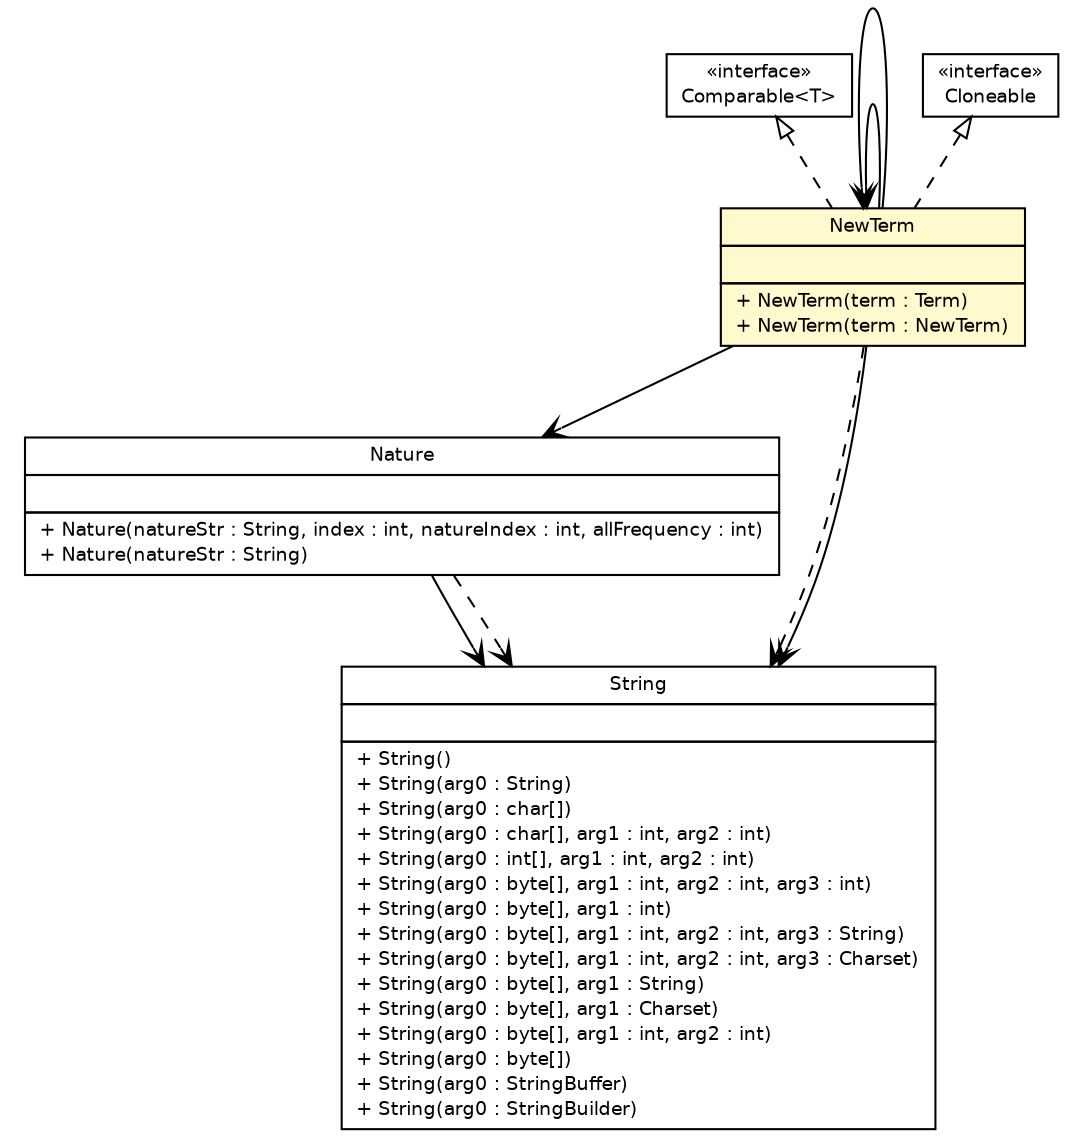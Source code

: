 #!/usr/local/bin/dot
#
# Class diagram 
# Generated by UmlGraph version 4.6 (http://www.spinellis.gr/sw/umlgraph)
#

digraph G {
	edge [fontname="Helvetica",fontsize=10,labelfontname="Helvetica",labelfontsize=10];
	node [fontname="Helvetica",fontsize=10,shape=plaintext];
	// org.soul.splitWord.NewTerm
	c3928 [label=<<table border="0" cellborder="1" cellspacing="0" cellpadding="2" port="p" bgcolor="lemonChiffon" href="./NewTerm.html">
		<tr><td><table border="0" cellspacing="0" cellpadding="1">
			<tr><td> NewTerm </td></tr>
		</table></td></tr>
		<tr><td><table border="0" cellspacing="0" cellpadding="1">
			<tr><td align="left">  </td></tr>
		</table></td></tr>
		<tr><td><table border="0" cellspacing="0" cellpadding="1">
			<tr><td align="left"> + NewTerm(term : Term) </td></tr>
			<tr><td align="left"> + NewTerm(term : NewTerm) </td></tr>
		</table></td></tr>
		</table>>, fontname="Helvetica", fontcolor="black", fontsize=9.0];
	// org.soul.domain.Nature
	c3950 [label=<<table border="0" cellborder="1" cellspacing="0" cellpadding="2" port="p" href="../domain/Nature.html">
		<tr><td><table border="0" cellspacing="0" cellpadding="1">
			<tr><td> Nature </td></tr>
		</table></td></tr>
		<tr><td><table border="0" cellspacing="0" cellpadding="1">
			<tr><td align="left">  </td></tr>
		</table></td></tr>
		<tr><td><table border="0" cellspacing="0" cellpadding="1">
			<tr><td align="left"> + Nature(natureStr : String, index : int, natureIndex : int, allFrequency : int) </td></tr>
			<tr><td align="left"> + Nature(natureStr : String) </td></tr>
		</table></td></tr>
		</table>>, fontname="Helvetica", fontcolor="black", fontsize=9.0];
	//org.soul.splitWord.NewTerm implements java.lang.Comparable<T>
	c3994:p -> c3928:p [dir=back,arrowtail=empty,style=dashed];
	//org.soul.splitWord.NewTerm implements java.lang.Cloneable
	c3995:p -> c3928:p [dir=back,arrowtail=empty,style=dashed];
	// org.soul.splitWord.NewTerm NAVASSOC java.lang.String
	c3928:p -> c3996:p [taillabel="", label="", headlabel="", fontname="Helvetica", fontcolor="black", fontsize=10.0, color="black", arrowhead=open];
	// org.soul.splitWord.NewTerm NAVASSOC org.soul.domain.Nature
	c3928:p -> c3950:p [taillabel="", label="", headlabel="", fontname="Helvetica", fontcolor="black", fontsize=10.0, color="black", arrowhead=open];
	// org.soul.splitWord.NewTerm NAVASSOC org.soul.splitWord.NewTerm
	c3928:p -> c3928:p [taillabel="", label="", headlabel="", fontname="Helvetica", fontcolor="black", fontsize=10.0, color="black", arrowhead=open];
	// org.soul.splitWord.NewTerm NAVASSOC org.soul.splitWord.NewTerm
	c3928:p -> c3928:p [taillabel="", label="", headlabel="", fontname="Helvetica", fontcolor="black", fontsize=10.0, color="black", arrowhead=open];
	// org.soul.domain.Nature NAVASSOC java.lang.String
	c3950:p -> c3996:p [taillabel="", label="", headlabel="", fontname="Helvetica", fontcolor="black", fontsize=10.0, color="black", arrowhead=open];
	// org.soul.splitWord.NewTerm DEPEND java.lang.String
	c3928:p -> c3996:p [taillabel="", label="", headlabel="", fontname="Helvetica", fontcolor="black", fontsize=10.0, color="black", arrowhead=open, style=dashed];
	// org.soul.domain.Nature DEPEND java.lang.String
	c3950:p -> c3996:p [taillabel="", label="", headlabel="", fontname="Helvetica", fontcolor="black", fontsize=10.0, color="black", arrowhead=open, style=dashed];
	// java.lang.String
	c3996 [label=<<table border="0" cellborder="1" cellspacing="0" cellpadding="2" port="p" href="http://java.sun.com/j2se/1.4.2/docs/api/java/lang/String.html">
		<tr><td><table border="0" cellspacing="0" cellpadding="1">
			<tr><td> String </td></tr>
		</table></td></tr>
		<tr><td><table border="0" cellspacing="0" cellpadding="1">
			<tr><td align="left">  </td></tr>
		</table></td></tr>
		<tr><td><table border="0" cellspacing="0" cellpadding="1">
			<tr><td align="left"> + String() </td></tr>
			<tr><td align="left"> + String(arg0 : String) </td></tr>
			<tr><td align="left"> + String(arg0 : char[]) </td></tr>
			<tr><td align="left"> + String(arg0 : char[], arg1 : int, arg2 : int) </td></tr>
			<tr><td align="left"> + String(arg0 : int[], arg1 : int, arg2 : int) </td></tr>
			<tr><td align="left"> + String(arg0 : byte[], arg1 : int, arg2 : int, arg3 : int) </td></tr>
			<tr><td align="left"> + String(arg0 : byte[], arg1 : int) </td></tr>
			<tr><td align="left"> + String(arg0 : byte[], arg1 : int, arg2 : int, arg3 : String) </td></tr>
			<tr><td align="left"> + String(arg0 : byte[], arg1 : int, arg2 : int, arg3 : Charset) </td></tr>
			<tr><td align="left"> + String(arg0 : byte[], arg1 : String) </td></tr>
			<tr><td align="left"> + String(arg0 : byte[], arg1 : Charset) </td></tr>
			<tr><td align="left"> + String(arg0 : byte[], arg1 : int, arg2 : int) </td></tr>
			<tr><td align="left"> + String(arg0 : byte[]) </td></tr>
			<tr><td align="left"> + String(arg0 : StringBuffer) </td></tr>
			<tr><td align="left"> + String(arg0 : StringBuilder) </td></tr>
		</table></td></tr>
		</table>>, fontname="Helvetica", fontcolor="black", fontsize=9.0];
	// java.lang.Comparable<T>
	c3994 [label=<<table border="0" cellborder="1" cellspacing="0" cellpadding="2" port="p" href="http://java.sun.com/j2se/1.4.2/docs/api/java/lang/Comparable.html">
		<tr><td><table border="0" cellspacing="0" cellpadding="1">
			<tr><td> &laquo;interface&raquo; </td></tr>
			<tr><td> Comparable&lt;T&gt; </td></tr>
		</table></td></tr>
		</table>>, fontname="Helvetica", fontcolor="black", fontsize=9.0];
	// java.lang.Cloneable
	c3995 [label=<<table border="0" cellborder="1" cellspacing="0" cellpadding="2" port="p" href="http://java.sun.com/j2se/1.4.2/docs/api/java/lang/Cloneable.html">
		<tr><td><table border="0" cellspacing="0" cellpadding="1">
			<tr><td> &laquo;interface&raquo; </td></tr>
			<tr><td> Cloneable </td></tr>
		</table></td></tr>
		</table>>, fontname="Helvetica", fontcolor="black", fontsize=9.0];
}


